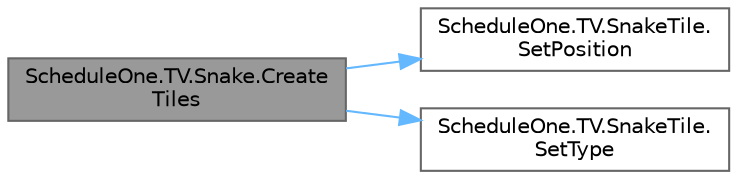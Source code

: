 digraph "ScheduleOne.TV.Snake.CreateTiles"
{
 // LATEX_PDF_SIZE
  bgcolor="transparent";
  edge [fontname=Helvetica,fontsize=10,labelfontname=Helvetica,labelfontsize=10];
  node [fontname=Helvetica,fontsize=10,shape=box,height=0.2,width=0.4];
  rankdir="LR";
  Node1 [id="Node000001",label="ScheduleOne.TV.Snake.Create\lTiles",height=0.2,width=0.4,color="gray40", fillcolor="grey60", style="filled", fontcolor="black",tooltip=" "];
  Node1 -> Node2 [id="edge1_Node000001_Node000002",color="steelblue1",style="solid",tooltip=" "];
  Node2 [id="Node000002",label="ScheduleOne.TV.SnakeTile.\lSetPosition",height=0.2,width=0.4,color="grey40", fillcolor="white", style="filled",URL="$class_schedule_one_1_1_t_v_1_1_snake_tile.html#a2e7dc721bb3fa06c3252052d986c6602",tooltip=" "];
  Node1 -> Node3 [id="edge2_Node000001_Node000003",color="steelblue1",style="solid",tooltip=" "];
  Node3 [id="Node000003",label="ScheduleOne.TV.SnakeTile.\lSetType",height=0.2,width=0.4,color="grey40", fillcolor="white", style="filled",URL="$class_schedule_one_1_1_t_v_1_1_snake_tile.html#a1859a228e75a9357a99149d2e167b09f",tooltip=" "];
}
